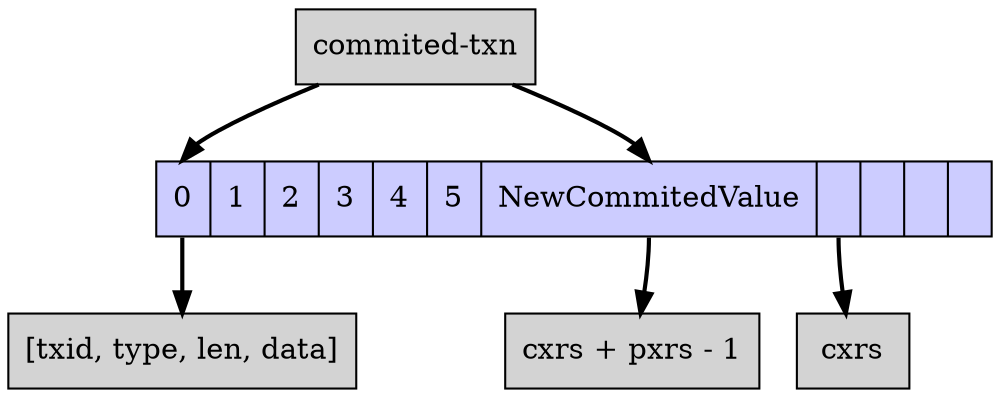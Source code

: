 digraph {
	rankdir = TD
	node [shape = record, style =filled];   
	edge [style = bold]; 


    commited_txn   [ label = "<head> commited-txn" ]
    // uncommied_txn  [ label = "<head> uncommited-txn "]

	array [ label = "<a0> 0 | 1 | 2 | 3 | 4 |  5 | <a5> NewCommitedValue | <a6>  |  |  |", fillcolor="#CCCCFF"]


	detail [ label = "<head> [txid, type, len, data] "]
	cxrs   [ label = "<head> cxrs" ]
	end    [ label = "<head> cxrs + pxrs - 1"]



	commited_txn:head -> array:a0
	commited_txn:head -> array:a5


	//uncommied_txn:head -> array
	//uncommied_txn:head -> array


	array:a0 -> detail:head 
	array:a6 -> cxrs: head 
	array:a5 -> end: head
}